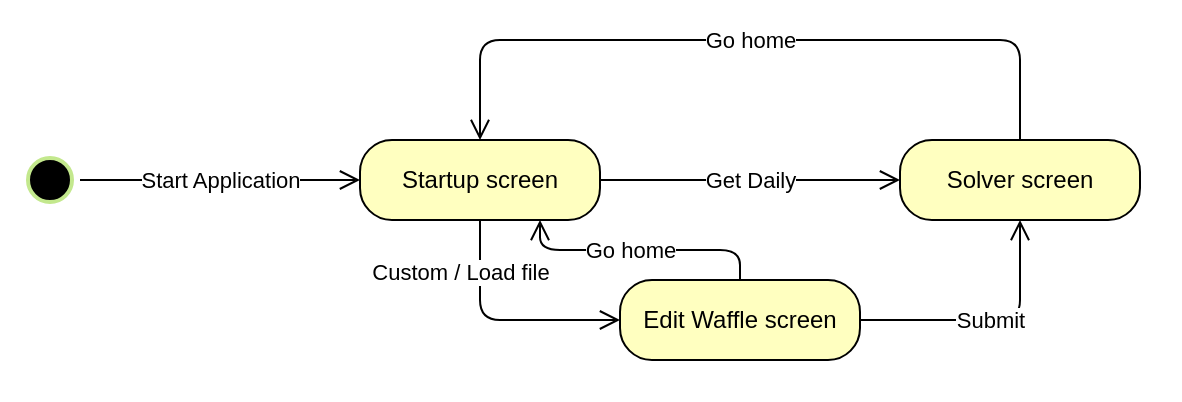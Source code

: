 <mxfile>
    <diagram id="Ezp0gAKIWpjDzSc0UtI0" name="application_flow">
        <mxGraphModel dx="732" dy="413" grid="1" gridSize="10" guides="1" tooltips="1" connect="1" arrows="1" fold="1" page="1" pageScale="1" pageWidth="1100" pageHeight="850" math="0" shadow="0">
            <root>
                <mxCell id="0"/>
                <mxCell id="1" parent="0"/>
                <mxCell id="D3SpSPC3FFu3k8MLT5Mj-12" value="" style="whiteSpace=wrap;html=1;strokeColor=none;fillColor=#FFFFFF;movable=0;resizable=0;rotatable=0;deletable=0;editable=0;connectable=0;" parent="1" vertex="1">
                    <mxGeometry width="590" height="200" as="geometry"/>
                </mxCell>
                <mxCell id="AJBWtmfwueUQ0-cT_5pr-1" value="" style="ellipse;html=1;shape=startState;fillColor=#000000;strokeColor=#C3E88D;strokeWidth=2;" parent="1" vertex="1">
                    <mxGeometry x="10" y="75" width="30" height="30" as="geometry"/>
                </mxCell>
                <mxCell id="gmguxrso_iAhB1neg2fA-1" value="Start Application" style="edgeStyle=orthogonalEdgeStyle;html=1;verticalAlign=bottom;endArrow=open;endSize=8;strokeColor=#000000;exitX=1;exitY=0.5;exitDx=0;exitDy=0;entryX=0;entryY=0.5;entryDx=0;entryDy=0;spacingBottom=1;" parent="1" source="AJBWtmfwueUQ0-cT_5pr-1" target="D3SpSPC3FFu3k8MLT5Mj-1" edge="1">
                    <mxGeometry y="-10" relative="1" as="geometry">
                        <mxPoint x="200" y="90" as="targetPoint"/>
                        <mxPoint x="385" y="89" as="sourcePoint"/>
                        <mxPoint as="offset"/>
                    </mxGeometry>
                </mxCell>
                <mxCell id="D3SpSPC3FFu3k8MLT5Mj-1" value="Startup screen" style="rounded=1;whiteSpace=wrap;html=1;arcSize=40;fontColor=#000000;fillColor=#FFFFC0;strokeColor=#000000;" parent="1" vertex="1">
                    <mxGeometry x="180" y="70" width="120" height="40" as="geometry"/>
                </mxCell>
                <mxCell id="D3SpSPC3FFu3k8MLT5Mj-3" value="Solver screen" style="rounded=1;whiteSpace=wrap;html=1;arcSize=40;fontColor=#000000;fillColor=#FFFFC0;strokeColor=#000000;" parent="1" vertex="1">
                    <mxGeometry x="450" y="70" width="120" height="40" as="geometry"/>
                </mxCell>
                <mxCell id="D3SpSPC3FFu3k8MLT5Mj-4" value="Get Daily" style="edgeStyle=orthogonalEdgeStyle;html=1;verticalAlign=bottom;endArrow=open;endSize=8;strokeColor=#000000;exitX=1;exitY=0.5;exitDx=0;exitDy=0;spacingBottom=1;entryX=0;entryY=0.5;entryDx=0;entryDy=0;" parent="1" source="D3SpSPC3FFu3k8MLT5Mj-1" target="D3SpSPC3FFu3k8MLT5Mj-3" edge="1">
                    <mxGeometry y="-10" relative="1" as="geometry">
                        <mxPoint x="210" y="200" as="targetPoint"/>
                        <mxPoint x="50" y="100" as="sourcePoint"/>
                        <mxPoint as="offset"/>
                    </mxGeometry>
                </mxCell>
                <mxCell id="D3SpSPC3FFu3k8MLT5Mj-5" value="Edit Waffle screen" style="rounded=1;whiteSpace=wrap;html=1;arcSize=40;fontColor=#000000;fillColor=#FFFFC0;strokeColor=#000000;" parent="1" vertex="1">
                    <mxGeometry x="310" y="140" width="120" height="40" as="geometry"/>
                </mxCell>
                <mxCell id="D3SpSPC3FFu3k8MLT5Mj-6" value="Custom / Load file" style="edgeStyle=orthogonalEdgeStyle;html=1;verticalAlign=bottom;endArrow=open;endSize=8;strokeColor=#000000;exitX=0.5;exitY=1;exitDx=0;exitDy=0;spacingBottom=1;entryX=0;entryY=0.5;entryDx=0;entryDy=0;" parent="1" source="D3SpSPC3FFu3k8MLT5Mj-1" target="D3SpSPC3FFu3k8MLT5Mj-5" edge="1">
                    <mxGeometry x="-0.4" y="-10" relative="1" as="geometry">
                        <mxPoint x="450" y="100" as="targetPoint"/>
                        <mxPoint x="310" y="100" as="sourcePoint"/>
                        <mxPoint as="offset"/>
                    </mxGeometry>
                </mxCell>
                <mxCell id="D3SpSPC3FFu3k8MLT5Mj-7" value="Submit" style="edgeStyle=orthogonalEdgeStyle;html=1;verticalAlign=bottom;endArrow=open;endSize=8;strokeColor=#000000;exitX=1;exitY=0.5;exitDx=0;exitDy=0;spacingBottom=1;entryX=0.5;entryY=1;entryDx=0;entryDy=0;" parent="1" source="D3SpSPC3FFu3k8MLT5Mj-5" target="D3SpSPC3FFu3k8MLT5Mj-3" edge="1">
                    <mxGeometry y="-10" relative="1" as="geometry">
                        <mxPoint x="450" y="100" as="targetPoint"/>
                        <mxPoint x="310" y="100" as="sourcePoint"/>
                        <mxPoint as="offset"/>
                    </mxGeometry>
                </mxCell>
                <mxCell id="xiNB1TecVHZ5wHVobymy-1" value="Go home" style="edgeStyle=orthogonalEdgeStyle;html=1;verticalAlign=bottom;endArrow=open;endSize=8;strokeColor=#000000;spacingBottom=1;entryX=0.5;entryY=0;entryDx=0;entryDy=0;exitX=0.5;exitY=0;exitDx=0;exitDy=0;" parent="1" source="D3SpSPC3FFu3k8MLT5Mj-3" target="D3SpSPC3FFu3k8MLT5Mj-1" edge="1">
                    <mxGeometry y="10" relative="1" as="geometry">
                        <mxPoint x="450" y="100" as="targetPoint"/>
                        <mxPoint x="330" y="70" as="sourcePoint"/>
                        <mxPoint as="offset"/>
                        <Array as="points">
                            <mxPoint x="240" y="20"/>
                        </Array>
                    </mxGeometry>
                </mxCell>
                <mxCell id="xiNB1TecVHZ5wHVobymy-3" value="Go home" style="edgeStyle=orthogonalEdgeStyle;html=1;verticalAlign=bottom;endArrow=open;endSize=8;strokeColor=#000000;spacingBottom=-4;entryX=0.75;entryY=1;entryDx=0;entryDy=0;exitX=0.5;exitY=0;exitDx=0;exitDy=0;" parent="1" source="D3SpSPC3FFu3k8MLT5Mj-5" target="D3SpSPC3FFu3k8MLT5Mj-1" edge="1">
                    <mxGeometry x="0.077" y="5" relative="1" as="geometry">
                        <mxPoint x="250.0" y="80" as="targetPoint"/>
                        <mxPoint x="520" y="80" as="sourcePoint"/>
                        <mxPoint as="offset"/>
                    </mxGeometry>
                </mxCell>
            </root>
        </mxGraphModel>
    </diagram>
    <diagram id="2hXojiyVdQUbJQFL4AAp" name="startup_screen">
        <mxGraphModel dx="1464" dy="1338" grid="1" gridSize="10" guides="1" tooltips="1" connect="1" arrows="1" fold="1" page="1" pageScale="1" pageWidth="2336" pageHeight="1654" math="0" shadow="0">
            <root>
                <mxCell id="0"/>
                <mxCell id="1" parent="0"/>
                <mxCell id="cNKVrCtJlMTzzLlZlptW-2" value="" style="ellipse;html=1;shape=startState;fillColor=#000000;strokeColor=#C3E88D;strokeWidth=2;" parent="1" vertex="1">
                    <mxGeometry x="105" y="90" width="30" height="30" as="geometry"/>
                </mxCell>
                <mxCell id="cNKVrCtJlMTzzLlZlptW-6" value="Send board data" style="edgeStyle=orthogonalEdgeStyle;html=1;verticalAlign=bottom;endArrow=open;endSize=8;strokeColor=#000000;spacingBottom=1;exitX=1;exitY=0.5;exitDx=0;exitDy=0;entryX=0;entryY=0.5;entryDx=0;entryDy=0;" parent="1" source="lfbKcbSDP0vQX7Z3XjRP-49" edge="1" target="lfbKcbSDP0vQX7Z3XjRP-66">
                    <mxGeometry y="-10" relative="1" as="geometry">
                        <mxPoint x="1510" y="805" as="targetPoint"/>
                        <mxPoint x="1230" y="470" as="sourcePoint"/>
                        <mxPoint as="offset"/>
                    </mxGeometry>
                </mxCell>
                <mxCell id="tReNNKp29gn9Bc5ELw-x-1" value="Initialise phase" style="swimlane;whiteSpace=wrap;html=1;strokeColor=#000000;fillColor=#C3E88D;movable=1;resizable=1;rotatable=1;deletable=1;editable=1;connectable=1;" parent="1" vertex="1">
                    <mxGeometry x="240" y="40" width="710" height="940" as="geometry">
                        <mxRectangle x="70" y="100" width="140" height="30" as="alternateBounds"/>
                    </mxGeometry>
                </mxCell>
                <mxCell id="tReNNKp29gn9Bc5ELw-x-3" value="" style="ellipse;html=1;shape=startState;fillColor=#000000;strokeColor=#C3E88D;strokeWidth=2;" parent="tReNNKp29gn9Bc5ELw-x-1" vertex="1">
                    <mxGeometry x="30" y="50" width="30" height="30" as="geometry"/>
                </mxCell>
                <mxCell id="pKGCvrTcXNq_-bXcDwrW-2" value="" style="rhombus;strokeColor=#000000;fontColor=#000000;fillColor=#B2DFDB;" parent="tReNNKp29gn9Bc5ELw-x-1" vertex="1">
                    <mxGeometry x="160" y="50" width="30" height="30" as="geometry"/>
                </mxCell>
                <mxCell id="pKGCvrTcXNq_-bXcDwrW-4" value="Startup screen" style="rounded=1;whiteSpace=wrap;html=1;arcSize=40;fontColor=#000000;fillColor=#FFFFC0;strokeColor=#000000;" parent="tReNNKp29gn9Bc5ELw-x-1" vertex="1">
                    <mxGeometry x="40" y="170" width="120" height="40" as="geometry"/>
                </mxCell>
                <mxCell id="pKGCvrTcXNq_-bXcDwrW-5" value="" style="edgeStyle=orthogonalEdgeStyle;html=1;verticalAlign=bottom;endArrow=open;endSize=8;strokeColor=#000000;exitX=0.5;exitY=1;exitDx=0;exitDy=0;spacingBottom=-4;entryX=0.5;entryY=0;entryDx=0;entryDy=0;" parent="tReNNKp29gn9Bc5ELw-x-1" source="tReNNKp29gn9Bc5ELw-x-3" target="pKGCvrTcXNq_-bXcDwrW-4" edge="1">
                    <mxGeometry x="-0.077" y="-5" relative="1" as="geometry">
                        <mxPoint x="40.0" y="75" as="targetPoint"/>
                        <mxPoint x="-100.0" y="75" as="sourcePoint"/>
                        <mxPoint as="offset"/>
                    </mxGeometry>
                </mxCell>
                <mxCell id="pKGCvrTcXNq_-bXcDwrW-6" value="" style="edgeStyle=orthogonalEdgeStyle;html=1;verticalAlign=bottom;endArrow=open;endSize=8;strokeColor=#000000;exitX=1;exitY=0.5;exitDx=0;exitDy=0;spacingBottom=-4;entryX=0;entryY=0.5;entryDx=0;entryDy=0;" parent="tReNNKp29gn9Bc5ELw-x-1" source="tReNNKp29gn9Bc5ELw-x-3" target="pKGCvrTcXNq_-bXcDwrW-2" edge="1">
                    <mxGeometry x="-0.077" y="-5" relative="1" as="geometry">
                        <mxPoint x="120.0" y="160" as="targetPoint"/>
                        <mxPoint x="55.0" y="90" as="sourcePoint"/>
                        <mxPoint as="offset"/>
                    </mxGeometry>
                </mxCell>
                <mxCell id="IElX6F0zD_VygA9xGSsK-4" value="Choose Waffle popup" style="swimlane;childLayout=stackLayout;resizeParent=1;resizeParentMax=0;horizontal=1;startSize=20;horizontalStack=0;html=1;strokeColor=#000000;fontColor=#000000;fillColor=#C3E88D;" parent="tReNNKp29gn9Bc5ELw-x-1" vertex="1">
                    <mxGeometry y="270" width="710" height="670" as="geometry"/>
                </mxCell>
                <mxCell id="IElX6F0zD_VygA9xGSsK-5" value="Existing Waffle flow" style="swimlane;startSize=20;horizontal=0;html=1;strokeColor=#000000;fontColor=#000000;fillColor=#C3E88D;" parent="IElX6F0zD_VygA9xGSsK-4" vertex="1">
                    <mxGeometry y="20" width="710" height="420" as="geometry"/>
                </mxCell>
                <mxCell id="pKGCvrTcXNq_-bXcDwrW-10" value="" style="ellipse;html=1;shape=startState;fillColor=#000000;strokeColor=#C3E88D;strokeWidth=2;" parent="IElX6F0zD_VygA9xGSsK-5" vertex="1">
                    <mxGeometry x="85" y="30" width="30" height="30" as="geometry"/>
                </mxCell>
                <mxCell id="IElX6F0zD_VygA9xGSsK-1" value="Loading" style="rounded=1;whiteSpace=wrap;html=1;arcSize=40;fontColor=#000000;fillColor=#FFFFC0;strokeColor=#000000;" parent="IElX6F0zD_VygA9xGSsK-5" vertex="1">
                    <mxGeometry x="115" y="110" width="120" height="40" as="geometry"/>
                </mxCell>
                <mxCell id="IElX6F0zD_VygA9xGSsK-2" value="Wafflegame unavailable" style="rounded=1;whiteSpace=wrap;html=1;arcSize=40;fontColor=#000000;fillColor=#FFFFC0;strokeColor=#000000;" parent="IElX6F0zD_VygA9xGSsK-5" vertex="1">
                    <mxGeometry x="340" y="25" width="120" height="40" as="geometry"/>
                </mxCell>
                <mxCell id="IElX6F0zD_VygA9xGSsK-8" value="Choose Waffle #" style="rounded=1;whiteSpace=wrap;html=1;arcSize=40;fontColor=#000000;fillColor=#FFFFC0;strokeColor=#000000;" parent="IElX6F0zD_VygA9xGSsK-5" vertex="1">
                    <mxGeometry x="430" y="110" width="120" height="40" as="geometry"/>
                </mxCell>
                <mxCell id="IElX6F0zD_VygA9xGSsK-13" value="" style="rhombus;strokeColor=#000000;fontColor=#000000;fillColor=#B2DFDB;" parent="IElX6F0zD_VygA9xGSsK-5" vertex="1">
                    <mxGeometry x="160" y="30" width="30" height="30" as="geometry"/>
                </mxCell>
                <mxCell id="IElX6F0zD_VygA9xGSsK-14" value="" style="edgeStyle=orthogonalEdgeStyle;html=1;verticalAlign=bottom;endArrow=open;endSize=8;strokeColor=#000000;spacingBottom=-4;entryX=0;entryY=0.5;entryDx=0;entryDy=0;exitX=1;exitY=0.5;exitDx=0;exitDy=0;" parent="IElX6F0zD_VygA9xGSsK-5" source="pKGCvrTcXNq_-bXcDwrW-10" target="IElX6F0zD_VygA9xGSsK-13" edge="1">
                    <mxGeometry x="-0.077" y="-5" relative="1" as="geometry">
                        <mxPoint x="130" y="-110" as="targetPoint"/>
                        <mxPoint x="130" y="-110" as="sourcePoint"/>
                        <mxPoint as="offset"/>
                    </mxGeometry>
                </mxCell>
                <mxCell id="IElX6F0zD_VygA9xGSsK-18" value="[ Daily Waffle unavailable ]" style="edgeStyle=orthogonalEdgeStyle;html=1;verticalAlign=bottom;endArrow=open;endSize=8;strokeColor=#000000;spacingBottom=0;entryX=0.5;entryY=0;entryDx=0;entryDy=0;exitX=0.5;exitY=1;exitDx=0;exitDy=0;" parent="IElX6F0zD_VygA9xGSsK-5" source="IElX6F0zD_VygA9xGSsK-13" target="IElX6F0zD_VygA9xGSsK-1" edge="1">
                    <mxGeometry x="0.2" y="-5" relative="1" as="geometry">
                        <mxPoint x="320.0" y="55" as="targetPoint"/>
                        <mxPoint x="200.0" y="55" as="sourcePoint"/>
                        <mxPoint as="offset"/>
                    </mxGeometry>
                </mxCell>
                <mxCell id="IElX6F0zD_VygA9xGSsK-19" value="[ Daily Waffle already available ]" style="edgeStyle=orthogonalEdgeStyle;html=1;verticalAlign=bottom;endArrow=open;endSize=8;strokeColor=#000000;spacingBottom=1;entryX=0.5;entryY=1;entryDx=0;entryDy=0;exitX=0.5;exitY=1;exitDx=0;exitDy=0;" parent="IElX6F0zD_VygA9xGSsK-5" source="pKGCvrTcXNq_-bXcDwrW-10" target="IElX6F0zD_VygA9xGSsK-8" edge="1">
                    <mxGeometry x="0.192" y="-10" relative="1" as="geometry">
                        <mxPoint x="320.0" y="115" as="targetPoint"/>
                        <mxPoint x="185.0" y="70" as="sourcePoint"/>
                        <mxPoint as="offset"/>
                        <Array as="points">
                            <mxPoint x="100" y="170"/>
                            <mxPoint x="490" y="170"/>
                        </Array>
                    </mxGeometry>
                </mxCell>
                <mxCell id="KCagQCjzZNtlLdsIUQA_-17" value="[ Status 4xx / 5xx ]" style="edgeStyle=orthogonalEdgeStyle;html=1;verticalAlign=bottom;endArrow=open;endSize=8;strokeColor=#000000;spacingBottom=0;entryX=0;entryY=0.5;entryDx=0;entryDy=0;exitX=1;exitY=0.5;exitDx=0;exitDy=0;" parent="IElX6F0zD_VygA9xGSsK-5" source="IElX6F0zD_VygA9xGSsK-1" target="IElX6F0zD_VygA9xGSsK-2" edge="1">
                    <mxGeometry x="-0.104" relative="1" as="geometry">
                        <mxPoint x="430" y="140" as="targetPoint"/>
                        <mxPoint x="245" y="140" as="sourcePoint"/>
                        <mxPoint as="offset"/>
                    </mxGeometry>
                </mxCell>
                <mxCell id="IElX6F0zD_VygA9xGSsK-17" value="[ No connection ]" style="edgeStyle=orthogonalEdgeStyle;html=1;verticalAlign=bottom;endArrow=open;endSize=8;strokeColor=#000000;spacingBottom=-4;entryX=0;entryY=0.5;entryDx=0;entryDy=0;exitX=1;exitY=0.5;exitDx=0;exitDy=0;" parent="IElX6F0zD_VygA9xGSsK-5" source="IElX6F0zD_VygA9xGSsK-13" target="IElX6F0zD_VygA9xGSsK-2" edge="1">
                    <mxGeometry x="-0.294" y="-5" relative="1" as="geometry">
                        <mxPoint x="170" y="55.0" as="targetPoint"/>
                        <mxPoint x="125" y="55.0" as="sourcePoint"/>
                        <mxPoint as="offset"/>
                    </mxGeometry>
                </mxCell>
                <mxCell id="KCagQCjzZNtlLdsIUQA_-16" value="[ Daily Waffle available ]" style="edgeStyle=orthogonalEdgeStyle;html=1;verticalAlign=bottom;endArrow=open;endSize=8;strokeColor=#000000;spacingBottom=0;entryX=0;entryY=0.5;entryDx=0;entryDy=0;exitX=1;exitY=0.5;exitDx=0;exitDy=0;" parent="IElX6F0zD_VygA9xGSsK-5" source="IElX6F0zD_VygA9xGSsK-1" target="IElX6F0zD_VygA9xGSsK-8" edge="1">
                    <mxGeometry x="0.179" y="-10" relative="1" as="geometry">
                        <mxPoint x="185" y="120" as="targetPoint"/>
                        <mxPoint x="185" y="70" as="sourcePoint"/>
                        <mxPoint as="offset"/>
                    </mxGeometry>
                </mxCell>
                <mxCell id="KCagQCjzZNtlLdsIUQA_-25" value="" style="rhombus;strokeColor=#000000;fontColor=#000000;fillColor=#B2DFDB;" parent="IElX6F0zD_VygA9xGSsK-5" vertex="1">
                    <mxGeometry x="660" y="115" width="30" height="30" as="geometry"/>
                </mxCell>
                <mxCell id="KCagQCjzZNtlLdsIUQA_-26" value="Submit #" style="edgeStyle=orthogonalEdgeStyle;html=1;verticalAlign=bottom;endArrow=open;endSize=8;strokeColor=#000000;spacingBottom=1;entryX=0;entryY=0.5;entryDx=0;entryDy=0;exitX=1;exitY=0.5;exitDx=0;exitDy=0;" parent="IElX6F0zD_VygA9xGSsK-5" source="IElX6F0zD_VygA9xGSsK-8" target="KCagQCjzZNtlLdsIUQA_-25" edge="1">
                    <mxGeometry x="-0.091" y="-10" relative="1" as="geometry">
                        <mxPoint x="460" y="160" as="targetPoint"/>
                        <mxPoint x="110" y="70" as="sourcePoint"/>
                        <mxPoint as="offset"/>
                    </mxGeometry>
                </mxCell>
                <mxCell id="HYZKhqwUiOnFxbuGVeB8-9" value="# &amp;lt; 1, # &amp;gt; daily #&amp;nbsp;" style="edgeStyle=orthogonalEdgeStyle;html=1;verticalAlign=bottom;endArrow=open;endSize=8;strokeColor=#000000;spacingBottom=0;entryX=0.5;entryY=0;entryDx=0;entryDy=0;exitX=0.5;exitY=0;exitDx=0;exitDy=0;" parent="IElX6F0zD_VygA9xGSsK-5" source="KCagQCjzZNtlLdsIUQA_-25" target="IElX6F0zD_VygA9xGSsK-8" edge="1">
                    <mxGeometry x="-0.043" y="10" relative="1" as="geometry">
                        <mxPoint x="690" y="140" as="targetPoint"/>
                        <mxPoint x="560" y="140" as="sourcePoint"/>
                        <mxPoint as="offset"/>
                        <Array as="points">
                            <mxPoint x="675" y="90"/>
                            <mxPoint x="490" y="90"/>
                        </Array>
                    </mxGeometry>
                </mxCell>
                <mxCell id="HYZKhqwUiOnFxbuGVeB8-30" value="Daily Waffle" style="swimlane;childLayout=stackLayout;resizeParent=1;resizeParentMax=0;horizontal=0;startSize=20;horizontalStack=0;html=1;strokeColor=#000000;fontColor=#000000;fillColor=#C3E88D;" parent="IElX6F0zD_VygA9xGSsK-5" vertex="1">
                    <mxGeometry x="300" y="200" width="390" height="190" as="geometry"/>
                </mxCell>
                <mxCell id="HYZKhqwUiOnFxbuGVeB8-31" value="" style="edgeStyle=orthogonalEdgeStyle;html=1;verticalAlign=bottom;endArrow=open;endSize=8;strokeColor=#000000;exitX=0;exitY=0;exitDx=50;exitDy=0;spacingBottom=-4;entryX=0;entryY=0;entryDx=65;entryDy=40;exitPerimeter=0;entryPerimeter=0;" parent="HYZKhqwUiOnFxbuGVeB8-30" source="HYZKhqwUiOnFxbuGVeB8-38" target="HYZKhqwUiOnFxbuGVeB8-34" edge="1">
                    <mxGeometry x="-0.077" y="-5" relative="1" as="geometry">
                        <mxPoint x="-142.25" y="25" as="targetPoint"/>
                        <mxPoint x="-242.25" y="25" as="sourcePoint"/>
                        <mxPoint as="offset"/>
                    </mxGeometry>
                </mxCell>
                <mxCell id="HYZKhqwUiOnFxbuGVeB8-32" value="" style="edgeStyle=orthogonalEdgeStyle;html=1;verticalAlign=bottom;endArrow=open;endSize=8;strokeColor=#000000;exitX=0;exitY=0;exitDx=50;exitDy=40;spacingBottom=-4;entryX=0;entryY=0;entryDx=65;entryDy=0;exitPerimeter=0;entryPerimeter=0;" parent="HYZKhqwUiOnFxbuGVeB8-30" source="HYZKhqwUiOnFxbuGVeB8-35" target="HYZKhqwUiOnFxbuGVeB8-39" edge="1">
                    <mxGeometry x="-0.077" y="-5" relative="1" as="geometry">
                        <mxPoint x="257.75" y="60" as="targetPoint"/>
                        <mxPoint x="210" y="60" as="sourcePoint"/>
                        <mxPoint as="offset"/>
                    </mxGeometry>
                </mxCell>
                <mxCell id="HYZKhqwUiOnFxbuGVeB8-33" value="wafflegame.net" style="swimlane;startSize=20;horizontal=0;html=1;strokeColor=#000000;fontColor=#000000;fillColor=#C3E88D;" parent="HYZKhqwUiOnFxbuGVeB8-30" vertex="1">
                    <mxGeometry x="20" width="370" height="100" as="geometry"/>
                </mxCell>
                <mxCell id="HYZKhqwUiOnFxbuGVeB8-34" value="Receive request" style="html=1;shape=mxgraph.infographic.ribbonSimple;notch1=10.68;notch2=0;align=center;verticalAlign=middle;fontSize=14;fontStyle=0;fillColor=#FFFFC0;flipH=0;spacingRight=0;spacingLeft=6;strokeColor=#000000;fontColor=#000000;" parent="HYZKhqwUiOnFxbuGVeB8-33" vertex="1">
                    <mxGeometry x="50" y="30" width="130" height="40" as="geometry"/>
                </mxCell>
                <mxCell id="HYZKhqwUiOnFxbuGVeB8-35" value="Send HTML" style="html=1;shape=mxgraph.infographic.ribbonSimple;notch1=0;notch2=20;align=center;verticalAlign=middle;fontSize=14;fontStyle=0;fillColor=#FFFFC0;strokeColor=#000000;strokeWidth=1;spacingLeft=-10;" parent="HYZKhqwUiOnFxbuGVeB8-33" vertex="1">
                    <mxGeometry x="225" y="30" width="120" height="40" as="geometry"/>
                </mxCell>
                <mxCell id="HYZKhqwUiOnFxbuGVeB8-36" value="" style="edgeStyle=orthogonalEdgeStyle;html=1;verticalAlign=bottom;endArrow=open;endSize=8;strokeColor=#000000;exitX=1;exitY=0.5;exitDx=0;exitDy=0;spacingBottom=-4;entryX=0;entryY=0;entryDx=0;entryDy=20;exitPerimeter=0;entryPerimeter=0;" parent="HYZKhqwUiOnFxbuGVeB8-33" source="HYZKhqwUiOnFxbuGVeB8-34" target="HYZKhqwUiOnFxbuGVeB8-35" edge="1">
                    <mxGeometry x="-0.077" y="-5" relative="1" as="geometry">
                        <mxPoint x="125" y="80" as="targetPoint"/>
                        <mxPoint x="125.5" y="135" as="sourcePoint"/>
                        <mxPoint as="offset"/>
                    </mxGeometry>
                </mxCell>
                <mxCell id="HYZKhqwUiOnFxbuGVeB8-37" value="Client" style="swimlane;startSize=20;horizontal=0;html=1;strokeColor=#000000;fontColor=#000000;fillColor=#C3E88D;" parent="HYZKhqwUiOnFxbuGVeB8-30" vertex="1">
                    <mxGeometry x="20" y="100" width="370" height="90" as="geometry"/>
                </mxCell>
                <mxCell id="HYZKhqwUiOnFxbuGVeB8-38" value="GET request" style="html=1;shape=mxgraph.infographic.ribbonSimple;notch1=0;notch2=20;align=center;verticalAlign=middle;fontSize=14;fontStyle=0;fillColor=#FFFFC0;strokeColor=#000000;strokeWidth=1;spacingLeft=-10;" parent="HYZKhqwUiOnFxbuGVeB8-37" vertex="1">
                    <mxGeometry x="65.5" y="25" width="120" height="40" as="geometry"/>
                </mxCell>
                <mxCell id="HYZKhqwUiOnFxbuGVeB8-39" value="Parse HTML" style="html=1;shape=mxgraph.infographic.ribbonSimple;notch1=10.68;notch2=0;align=center;verticalAlign=middle;fontSize=14;fontStyle=0;fillColor=#FFFFC0;flipH=0;spacingRight=0;spacingLeft=6;strokeColor=#000000;fontColor=#000000;" parent="HYZKhqwUiOnFxbuGVeB8-37" vertex="1">
                    <mxGeometry x="210" y="25" width="130" height="40" as="geometry"/>
                </mxCell>
                <mxCell id="HYZKhqwUiOnFxbuGVeB8-40" value="# input != daily #" style="edgeStyle=orthogonalEdgeStyle;html=1;verticalAlign=bottom;endArrow=open;endSize=8;strokeColor=#000000;spacingBottom=-2;entryX=0.5;entryY=0;entryDx=0;entryDy=0;exitX=0.5;exitY=1;exitDx=0;exitDy=0;spacingLeft=0;" parent="IElX6F0zD_VygA9xGSsK-5" source="KCagQCjzZNtlLdsIUQA_-25" target="HYZKhqwUiOnFxbuGVeB8-33" edge="1">
                    <mxGeometry x="0.0" y="7" relative="1" as="geometry">
                        <mxPoint x="670" y="140" as="targetPoint"/>
                        <mxPoint x="560" y="140" as="sourcePoint"/>
                        <mxPoint as="offset"/>
                    </mxGeometry>
                </mxCell>
                <mxCell id="IElX6F0zD_VygA9xGSsK-6" value="Custom Waffle flow" style="swimlane;startSize=20;horizontal=0;html=1;strokeColor=#000000;fontColor=#000000;fillColor=#C3E88D;" parent="IElX6F0zD_VygA9xGSsK-4" vertex="1">
                    <mxGeometry y="440" width="710" height="230" as="geometry"/>
                </mxCell>
                <mxCell id="IElX6F0zD_VygA9xGSsK-11" value="Loading" style="rounded=1;whiteSpace=wrap;html=1;arcSize=40;fontColor=#000000;fillColor=#FFFFC0;strokeColor=#000000;" parent="IElX6F0zD_VygA9xGSsK-6" vertex="1">
                    <mxGeometry x="170" y="35" width="120" height="40" as="geometry"/>
                </mxCell>
                <mxCell id="IElX6F0zD_VygA9xGSsK-12" value="" style="ellipse;html=1;shape=startState;fillColor=#000000;strokeColor=#C3E88D;strokeWidth=2;" parent="IElX6F0zD_VygA9xGSsK-6" vertex="1">
                    <mxGeometry x="85" y="40" width="30" height="30" as="geometry"/>
                </mxCell>
                <mxCell id="dj9pQOrX2OY4o6fRsiLO-2" value="" style="edgeStyle=orthogonalEdgeStyle;html=1;verticalAlign=bottom;endArrow=open;endSize=8;strokeColor=#000000;spacingBottom=-4;exitX=1;exitY=0.5;exitDx=0;exitDy=0;entryX=0;entryY=0.5;entryDx=0;entryDy=0;" parent="IElX6F0zD_VygA9xGSsK-6" source="IElX6F0zD_VygA9xGSsK-12" target="IElX6F0zD_VygA9xGSsK-11" edge="1">
                    <mxGeometry x="-0.077" y="-5" relative="1" as="geometry">
                        <mxPoint x="185" y="-140" as="targetPoint"/>
                        <mxPoint x="165" y="-50" as="sourcePoint"/>
                        <mxPoint as="offset"/>
                    </mxGeometry>
                </mxCell>
                <mxCell id="dj9pQOrX2OY4o6fRsiLO-9" value="File explorer window" style="swimlane;whiteSpace=wrap;html=1;fillColor=#C3E88D;" parent="IElX6F0zD_VygA9xGSsK-6" vertex="1">
                    <mxGeometry x="340" width="370" height="90" as="geometry"/>
                </mxCell>
                <mxCell id="dj9pQOrX2OY4o6fRsiLO-6" value="" style="ellipse;html=1;shape=startState;fillColor=#000000;strokeColor=#C3E88D;strokeWidth=2;" parent="dj9pQOrX2OY4o6fRsiLO-9" vertex="1">
                    <mxGeometry x="30" y="40" width="30" height="30" as="geometry"/>
                </mxCell>
                <mxCell id="dj9pQOrX2OY4o6fRsiLO-7" value="File explorer" style="rounded=1;whiteSpace=wrap;html=1;arcSize=40;fontColor=#000000;fillColor=#FFFFC0;strokeColor=#000000;" parent="dj9pQOrX2OY4o6fRsiLO-9" vertex="1">
                    <mxGeometry x="100" y="35" width="120" height="40" as="geometry"/>
                </mxCell>
                <mxCell id="dj9pQOrX2OY4o6fRsiLO-12" value="" style="edgeStyle=orthogonalEdgeStyle;html=1;verticalAlign=bottom;endArrow=open;endSize=8;strokeColor=#000000;spacingBottom=-4;entryX=0;entryY=0.5;entryDx=0;entryDy=0;exitX=1;exitY=0.5;exitDx=0;exitDy=0;" parent="dj9pQOrX2OY4o6fRsiLO-9" source="dj9pQOrX2OY4o6fRsiLO-6" target="dj9pQOrX2OY4o6fRsiLO-7" edge="1">
                    <mxGeometry x="-0.077" y="-5" relative="1" as="geometry">
                        <mxPoint x="30.5" y="65" as="targetPoint"/>
                        <mxPoint x="-40" y="65" as="sourcePoint"/>
                        <mxPoint as="offset"/>
                    </mxGeometry>
                </mxCell>
                <mxCell id="dj9pQOrX2OY4o6fRsiLO-13" value="" style="rhombus;strokeColor=#000000;fontColor=#000000;fillColor=#B2DFDB;" parent="dj9pQOrX2OY4o6fRsiLO-9" vertex="1">
                    <mxGeometry x="320" y="40" width="30" height="30" as="geometry"/>
                </mxCell>
                <mxCell id="dj9pQOrX2OY4o6fRsiLO-14" value="Choose file" style="edgeStyle=orthogonalEdgeStyle;html=1;verticalAlign=bottom;endArrow=open;endSize=8;strokeColor=#000000;spacingBottom=-4;entryX=0;entryY=0.5;entryDx=0;entryDy=0;exitX=1;exitY=0.5;exitDx=0;exitDy=0;" parent="dj9pQOrX2OY4o6fRsiLO-9" source="dj9pQOrX2OY4o6fRsiLO-7" target="dj9pQOrX2OY4o6fRsiLO-13" edge="1">
                    <mxGeometry x="-0.077" y="-5" relative="1" as="geometry">
                        <mxPoint x="40.0" y="65" as="targetPoint"/>
                        <mxPoint x="-40" y="65" as="sourcePoint"/>
                        <mxPoint as="offset"/>
                    </mxGeometry>
                </mxCell>
                <mxCell id="dj9pQOrX2OY4o6fRsiLO-11" value="Load file" style="edgeStyle=orthogonalEdgeStyle;html=1;verticalAlign=bottom;endArrow=open;endSize=8;strokeColor=#000000;spacingBottom=-4;entryX=0;entryY=0.5;entryDx=0;entryDy=0;exitX=1;exitY=0.5;exitDx=0;exitDy=0;" parent="IElX6F0zD_VygA9xGSsK-6" source="IElX6F0zD_VygA9xGSsK-11" target="dj9pQOrX2OY4o6fRsiLO-6" edge="1">
                    <mxGeometry x="-0.077" y="-5" relative="1" as="geometry">
                        <mxPoint x="170" y="65" as="targetPoint"/>
                        <mxPoint x="310" y="50" as="sourcePoint"/>
                        <mxPoint as="offset"/>
                    </mxGeometry>
                </mxCell>
                <mxCell id="dj9pQOrX2OY4o6fRsiLO-15" value="Unsupported file type&amp;nbsp;" style="rounded=1;whiteSpace=wrap;html=1;arcSize=40;fontColor=#000000;fillColor=#FFFFC0;strokeColor=#000000;" parent="IElX6F0zD_VygA9xGSsK-6" vertex="1">
                    <mxGeometry x="340" y="110" width="140" height="40" as="geometry"/>
                </mxCell>
                <mxCell id="dj9pQOrX2OY4o6fRsiLO-16" value="" style="rhombus;strokeColor=#000000;fontColor=#000000;fillColor=#B2DFDB;" parent="IElX6F0zD_VygA9xGSsK-6" vertex="1">
                    <mxGeometry x="390" y="170" width="30" height="30" as="geometry"/>
                </mxCell>
                <mxCell id="dj9pQOrX2OY4o6fRsiLO-17" value="&amp;nbsp;Unsupported file type&amp;nbsp;" style="edgeStyle=orthogonalEdgeStyle;html=1;verticalAlign=bottom;endArrow=open;endSize=8;strokeColor=#000000;spacingBottom=0;entryX=1;entryY=0.5;entryDx=0;entryDy=0;exitX=0.5;exitY=1;exitDx=0;exitDy=0;" parent="IElX6F0zD_VygA9xGSsK-6" source="dj9pQOrX2OY4o6fRsiLO-13" target="dj9pQOrX2OY4o6fRsiLO-15" edge="1">
                    <mxGeometry x="0.216" y="10" relative="1" as="geometry">
                        <mxPoint x="670" y="65" as="targetPoint"/>
                        <mxPoint x="570" y="65" as="sourcePoint"/>
                        <mxPoint as="offset"/>
                    </mxGeometry>
                </mxCell>
                <mxCell id="dj9pQOrX2OY4o6fRsiLO-18" value="Confirm" style="edgeStyle=orthogonalEdgeStyle;html=1;verticalAlign=bottom;endArrow=open;endSize=8;strokeColor=#000000;spacingBottom=-4;entryX=0.75;entryY=1;entryDx=0;entryDy=0;exitX=0;exitY=0.5;exitDx=0;exitDy=0;" parent="IElX6F0zD_VygA9xGSsK-6" source="dj9pQOrX2OY4o6fRsiLO-15" target="IElX6F0zD_VygA9xGSsK-11" edge="1">
                    <mxGeometry x="-0.091" relative="1" as="geometry">
                        <mxPoint x="470" y="140" as="targetPoint"/>
                        <mxPoint x="685" y="80" as="sourcePoint"/>
                        <mxPoint as="offset"/>
                    </mxGeometry>
                </mxCell>
                <mxCell id="dj9pQOrX2OY4o6fRsiLO-19" value="&amp;nbsp;Incomplete entries&amp;nbsp;&lt;br&gt;[ Send whatever can be recovered ]" style="edgeStyle=orthogonalEdgeStyle;html=1;verticalAlign=bottom;endArrow=open;endSize=8;strokeColor=#000000;spacingBottom=0;entryX=1;entryY=0.5;entryDx=0;entryDy=0;exitX=0.5;exitY=1;exitDx=0;exitDy=0;" parent="IElX6F0zD_VygA9xGSsK-6" source="dj9pQOrX2OY4o6fRsiLO-13" target="dj9pQOrX2OY4o6fRsiLO-16" edge="1">
                    <mxGeometry x="0.243" y="15" relative="1" as="geometry">
                        <mxPoint x="490" y="140" as="targetPoint"/>
                        <mxPoint x="685" y="80" as="sourcePoint"/>
                        <mxPoint as="offset"/>
                    </mxGeometry>
                </mxCell>
                <mxCell id="dj9pQOrX2OY4o6fRsiLO-20" value="Choose Input board&lt;br&gt;[ Board data - empty ]" style="edgeStyle=orthogonalEdgeStyle;html=1;verticalAlign=bottom;endArrow=open;endSize=8;strokeColor=#000000;spacingBottom=0;entryX=0;entryY=0.5;entryDx=0;entryDy=0;exitX=0.5;exitY=1;exitDx=0;exitDy=0;" parent="IElX6F0zD_VygA9xGSsK-6" source="IElX6F0zD_VygA9xGSsK-11" target="dj9pQOrX2OY4o6fRsiLO-16" edge="1">
                    <mxGeometry x="-0.083" y="-15" relative="1" as="geometry">
                        <mxPoint x="400" y="195" as="targetPoint"/>
                        <mxPoint x="685" y="80" as="sourcePoint"/>
                        <mxPoint as="offset"/>
                    </mxGeometry>
                </mxCell>
                <mxCell id="KCagQCjzZNtlLdsIUQA_-18" value="&amp;nbsp;Change mode&amp;nbsp;" style="edgeStyle=orthogonalEdgeStyle;html=1;verticalAlign=bottom;endArrow=open;endSize=8;strokeColor=#000000;spacingBottom=1;entryX=0;entryY=0.5;entryDx=0;entryDy=0;exitX=0;exitY=0.5;exitDx=0;exitDy=0;startArrow=open;startFill=0;" parent="IElX6F0zD_VygA9xGSsK-4" source="IElX6F0zD_VygA9xGSsK-12" target="pKGCvrTcXNq_-bXcDwrW-10" edge="1">
                    <mxGeometry x="-0.68" y="-30" relative="1" as="geometry">
                        <mxPoint x="440.0" y="180" as="targetPoint"/>
                        <mxPoint x="90" y="90" as="sourcePoint"/>
                        <Array as="points">
                            <mxPoint x="50" y="495"/>
                            <mxPoint x="50" y="65"/>
                        </Array>
                        <mxPoint as="offset"/>
                    </mxGeometry>
                </mxCell>
                <mxCell id="IElX6F0zD_VygA9xGSsK-15" value="Choose Waffle" style="edgeStyle=orthogonalEdgeStyle;html=1;verticalAlign=bottom;endArrow=open;endSize=8;strokeColor=#000000;exitX=0.5;exitY=1;exitDx=0;exitDy=0;spacingBottom=0;entryX=0.5;entryY=0;entryDx=0;entryDy=0;spacing=0;" parent="tReNNKp29gn9Bc5ELw-x-1" source="pKGCvrTcXNq_-bXcDwrW-4" target="pKGCvrTcXNq_-bXcDwrW-10" edge="1">
                    <mxGeometry x="0.091" relative="1" as="geometry">
                        <mxPoint x="110" y="160" as="targetPoint"/>
                        <mxPoint x="55" y="90" as="sourcePoint"/>
                        <mxPoint as="offset"/>
                    </mxGeometry>
                </mxCell>
                <mxCell id="KCagQCjzZNtlLdsIUQA_-19" value="Get Daily Waffle # and board" style="swimlane;childLayout=stackLayout;resizeParent=1;resizeParentMax=0;horizontal=0;startSize=20;horizontalStack=0;html=1;strokeColor=#000000;fontColor=#000000;fillColor=#C3E88D;" parent="tReNNKp29gn9Bc5ELw-x-1" vertex="1">
                    <mxGeometry x="320" y="50" width="390" height="190" as="geometry"/>
                </mxCell>
                <mxCell id="HYZKhqwUiOnFxbuGVeB8-2" value="" style="edgeStyle=orthogonalEdgeStyle;html=1;verticalAlign=bottom;endArrow=open;endSize=8;strokeColor=#000000;exitX=0;exitY=0;exitDx=50;exitDy=0;spacingBottom=-4;entryX=0;entryY=0;entryDx=65;entryDy=40;exitPerimeter=0;entryPerimeter=0;" parent="KCagQCjzZNtlLdsIUQA_-19" source="pKGCvrTcXNq_-bXcDwrW-8" target="pKGCvrTcXNq_-bXcDwrW-9" edge="1">
                    <mxGeometry x="-0.077" y="-5" relative="1" as="geometry">
                        <mxPoint x="-142.25" y="25" as="targetPoint"/>
                        <mxPoint x="-242.25" y="25" as="sourcePoint"/>
                        <mxPoint as="offset"/>
                    </mxGeometry>
                </mxCell>
                <mxCell id="HYZKhqwUiOnFxbuGVeB8-13" value="" style="edgeStyle=orthogonalEdgeStyle;html=1;verticalAlign=bottom;endArrow=open;endSize=8;strokeColor=#000000;exitX=0;exitY=0;exitDx=50;exitDy=40;spacingBottom=-4;entryX=0;entryY=0;entryDx=65;entryDy=0;exitPerimeter=0;entryPerimeter=0;" parent="KCagQCjzZNtlLdsIUQA_-19" source="HYZKhqwUiOnFxbuGVeB8-10" target="HYZKhqwUiOnFxbuGVeB8-12" edge="1">
                    <mxGeometry x="-0.077" y="-5" relative="1" as="geometry">
                        <mxPoint x="257.75" y="60" as="targetPoint"/>
                        <mxPoint x="210" y="60" as="sourcePoint"/>
                        <mxPoint as="offset"/>
                    </mxGeometry>
                </mxCell>
                <mxCell id="KCagQCjzZNtlLdsIUQA_-21" value="wafflegame.net" style="swimlane;startSize=20;horizontal=0;html=1;strokeColor=#000000;fontColor=#000000;fillColor=#C3E88D;" parent="KCagQCjzZNtlLdsIUQA_-19" vertex="1">
                    <mxGeometry x="20" width="370" height="100" as="geometry"/>
                </mxCell>
                <mxCell id="pKGCvrTcXNq_-bXcDwrW-9" value="Receive request" style="html=1;shape=mxgraph.infographic.ribbonSimple;notch1=10.68;notch2=0;align=center;verticalAlign=middle;fontSize=14;fontStyle=0;fillColor=#FFFFC0;flipH=0;spacingRight=0;spacingLeft=6;strokeColor=#000000;fontColor=#000000;" parent="KCagQCjzZNtlLdsIUQA_-21" vertex="1">
                    <mxGeometry x="50" y="30" width="130" height="40" as="geometry"/>
                </mxCell>
                <mxCell id="HYZKhqwUiOnFxbuGVeB8-10" value="Send HTML" style="html=1;shape=mxgraph.infographic.ribbonSimple;notch1=0;notch2=20;align=center;verticalAlign=middle;fontSize=14;fontStyle=0;fillColor=#FFFFC0;strokeColor=#000000;strokeWidth=1;spacingLeft=-10;" parent="KCagQCjzZNtlLdsIUQA_-21" vertex="1">
                    <mxGeometry x="225" y="30" width="120" height="40" as="geometry"/>
                </mxCell>
                <mxCell id="HYZKhqwUiOnFxbuGVeB8-11" value="" style="edgeStyle=orthogonalEdgeStyle;html=1;verticalAlign=bottom;endArrow=open;endSize=8;strokeColor=#000000;exitX=1;exitY=0.5;exitDx=0;exitDy=0;spacingBottom=-4;entryX=0;entryY=0;entryDx=0;entryDy=20;exitPerimeter=0;entryPerimeter=0;" parent="KCagQCjzZNtlLdsIUQA_-21" source="pKGCvrTcXNq_-bXcDwrW-9" target="HYZKhqwUiOnFxbuGVeB8-10" edge="1">
                    <mxGeometry x="-0.077" y="-5" relative="1" as="geometry">
                        <mxPoint x="125" y="80" as="targetPoint"/>
                        <mxPoint x="125.5" y="135" as="sourcePoint"/>
                        <mxPoint as="offset"/>
                    </mxGeometry>
                </mxCell>
                <mxCell id="KCagQCjzZNtlLdsIUQA_-20" value="Client" style="swimlane;startSize=20;horizontal=0;html=1;strokeColor=#000000;fontColor=#000000;fillColor=#C3E88D;" parent="KCagQCjzZNtlLdsIUQA_-19" vertex="1">
                    <mxGeometry x="20" y="100" width="370" height="90" as="geometry"/>
                </mxCell>
                <mxCell id="pKGCvrTcXNq_-bXcDwrW-8" value="GET request" style="html=1;shape=mxgraph.infographic.ribbonSimple;notch1=0;notch2=20;align=center;verticalAlign=middle;fontSize=14;fontStyle=0;fillColor=#FFFFC0;strokeColor=#000000;strokeWidth=1;spacingLeft=-10;" parent="KCagQCjzZNtlLdsIUQA_-20" vertex="1">
                    <mxGeometry x="65.5" y="25" width="120" height="40" as="geometry"/>
                </mxCell>
                <mxCell id="HYZKhqwUiOnFxbuGVeB8-12" value="Parse and store" style="html=1;shape=mxgraph.infographic.ribbonSimple;notch1=10.68;notch2=0;align=center;verticalAlign=middle;fontSize=14;fontStyle=0;fillColor=#FFFFC0;flipH=0;spacingRight=0;spacingLeft=6;strokeColor=#000000;fontColor=#000000;" parent="KCagQCjzZNtlLdsIUQA_-20" vertex="1">
                    <mxGeometry x="210" y="25" width="130" height="40" as="geometry"/>
                </mxCell>
                <mxCell id="KCagQCjzZNtlLdsIUQA_-24" value="[ Client has connection ]" style="edgeStyle=orthogonalEdgeStyle;html=1;verticalAlign=bottom;endArrow=open;endSize=8;strokeColor=#000000;exitX=1;exitY=0.5;exitDx=0;exitDy=0;spacingBottom=0;entryX=0;entryY=0.5;entryDx=0;entryDy=0;spacingLeft=1;spacing=0;" parent="tReNNKp29gn9Bc5ELw-x-1" source="pKGCvrTcXNq_-bXcDwrW-2" target="KCagQCjzZNtlLdsIUQA_-19" edge="1">
                    <mxGeometry x="0.048" relative="1" as="geometry">
                        <mxPoint x="185.0" y="370" as="targetPoint"/>
                        <mxPoint x="185.0" y="90" as="sourcePoint"/>
                        <mxPoint as="offset"/>
                    </mxGeometry>
                </mxCell>
                <mxCell id="HYZKhqwUiOnFxbuGVeB8-1" value="[ Client cannot establish connection ]" style="edgeStyle=orthogonalEdgeStyle;html=1;verticalAlign=bottom;endArrow=open;endSize=8;strokeColor=#000000;exitX=0.5;exitY=1;exitDx=0;exitDy=0;spacingBottom=0;spacingLeft=1;spacing=0;entryX=0.5;entryY=0;entryDx=0;entryDy=0;endFill=0;" parent="tReNNKp29gn9Bc5ELw-x-1" source="pKGCvrTcXNq_-bXcDwrW-2" target="IElX6F0zD_VygA9xGSsK-13" edge="1">
                    <mxGeometry x="0.583" y="85" relative="1" as="geometry">
                        <mxPoint x="230" y="230" as="targetPoint"/>
                        <mxPoint x="355.0" y="120" as="sourcePoint"/>
                        <mxPoint as="offset"/>
                    </mxGeometry>
                </mxCell>
                <mxCell id="dj9pQOrX2OY4o6fRsiLO-21" value="Edit Waffle" style="swimlane;whiteSpace=wrap;html=1;fillColor=#C3E88D;" parent="1" vertex="1">
                    <mxGeometry x="612" y="1014" width="420" height="380" as="geometry"/>
                </mxCell>
                <mxCell id="lfbKcbSDP0vQX7Z3XjRP-1" value="" style="ellipse;html=1;shape=startState;fillColor=#000000;strokeColor=#C3E88D;strokeWidth=2;" parent="dj9pQOrX2OY4o6fRsiLO-21" vertex="1">
                    <mxGeometry x="18" y="40" width="30" height="30" as="geometry"/>
                </mxCell>
                <mxCell id="lfbKcbSDP0vQX7Z3XjRP-12" value="Waffle board editor" style="swimlane;whiteSpace=wrap;html=1;fillColor=#C3E88D;" parent="dj9pQOrX2OY4o6fRsiLO-21" vertex="1">
                    <mxGeometry y="113" width="420" height="267" as="geometry"/>
                </mxCell>
                <mxCell id="lfbKcbSDP0vQX7Z3XjRP-2" value="Board state" style="rounded=1;whiteSpace=wrap;html=1;arcSize=40;fontColor=#000000;fillColor=#FFFFC0;strokeColor=#000000;" parent="lfbKcbSDP0vQX7Z3XjRP-12" vertex="1">
                    <mxGeometry x="155" y="100" width="120" height="40" as="geometry"/>
                </mxCell>
                <mxCell id="lfbKcbSDP0vQX7Z3XjRP-13" value="" style="ellipse;html=1;shape=startState;fillColor=#000000;strokeColor=#C3E88D;strokeWidth=2;" parent="lfbKcbSDP0vQX7Z3XjRP-12" vertex="1">
                    <mxGeometry x="18" y="50" width="30" height="30" as="geometry"/>
                </mxCell>
                <mxCell id="lfbKcbSDP0vQX7Z3XjRP-14" value="Load board data" style="edgeStyle=orthogonalEdgeStyle;html=1;verticalAlign=bottom;endArrow=open;endSize=8;strokeColor=#000000;spacingBottom=-4;exitX=1;exitY=0.5;exitDx=0;exitDy=0;entryX=0.25;entryY=0;entryDx=0;entryDy=0;" parent="lfbKcbSDP0vQX7Z3XjRP-12" source="lfbKcbSDP0vQX7Z3XjRP-13" target="lfbKcbSDP0vQX7Z3XjRP-2" edge="1">
                    <mxGeometry x="-0.077" y="-5" relative="1" as="geometry">
                        <mxPoint x="40" y="145" as="targetPoint"/>
                        <mxPoint x="-15" y="40" as="sourcePoint"/>
                        <mxPoint as="offset"/>
                    </mxGeometry>
                </mxCell>
                <mxCell id="lfbKcbSDP0vQX7Z3XjRP-17" value="" style="rhombus;strokeColor=#000000;fontColor=#000000;fillColor=#B2DFDB;" parent="lfbKcbSDP0vQX7Z3XjRP-12" vertex="1">
                    <mxGeometry x="368" y="43" width="30" height="30" as="geometry"/>
                </mxCell>
                <mxCell id="lfbKcbSDP0vQX7Z3XjRP-18" value="&amp;nbsp;Submit button&amp;nbsp;" style="edgeStyle=orthogonalEdgeStyle;html=1;verticalAlign=bottom;endArrow=open;endSize=8;strokeColor=#000000;spacingBottom=-4;exitX=0.75;exitY=0;exitDx=0;exitDy=0;entryX=0;entryY=0.5;entryDx=0;entryDy=0;" parent="lfbKcbSDP0vQX7Z3XjRP-12" source="lfbKcbSDP0vQX7Z3XjRP-2" target="lfbKcbSDP0vQX7Z3XjRP-17" edge="1">
                    <mxGeometry x="-0.077" y="-5" relative="1" as="geometry">
                        <mxPoint x="370" y="210" as="targetPoint"/>
                        <mxPoint x="70" y="145" as="sourcePoint"/>
                        <mxPoint as="offset"/>
                    </mxGeometry>
                </mxCell>
                <mxCell id="lfbKcbSDP0vQX7Z3XjRP-48" value="&amp;nbsp;Waffle is not valid&amp;nbsp;" style="edgeStyle=orthogonalEdgeStyle;html=1;verticalAlign=bottom;endArrow=open;endSize=8;strokeColor=#000000;spacingBottom=2;exitX=0.5;exitY=1;exitDx=0;exitDy=0;entryX=1;entryY=0.5;entryDx=0;entryDy=0;" parent="lfbKcbSDP0vQX7Z3XjRP-12" source="lfbKcbSDP0vQX7Z3XjRP-17" target="lfbKcbSDP0vQX7Z3XjRP-2" edge="1">
                    <mxGeometry x="-0.048" y="10" relative="1" as="geometry">
                        <mxPoint x="450" y="140" as="targetPoint"/>
                        <mxPoint x="310" y="140" as="sourcePoint"/>
                        <mxPoint as="offset"/>
                    </mxGeometry>
                </mxCell>
                <mxCell id="lfbKcbSDP0vQX7Z3XjRP-38" value="Select a tile" style="edgeStyle=orthogonalEdgeStyle;html=1;verticalAlign=bottom;endArrow=open;endSize=8;strokeColor=#000000;spacingBottom=0;exitX=0;exitY=0.25;exitDx=0;exitDy=0;entryX=0.5;entryY=0;entryDx=0;entryDy=0;" parent="lfbKcbSDP0vQX7Z3XjRP-12" source="lfbKcbSDP0vQX7Z3XjRP-2" target="lfbKcbSDP0vQX7Z3XjRP-58" edge="1">
                    <mxGeometry x="-0.186" y="3" relative="1" as="geometry">
                        <mxPoint x="53" y="223" as="targetPoint"/>
                        <mxPoint x="310" y="140" as="sourcePoint"/>
                        <mxPoint as="offset"/>
                    </mxGeometry>
                </mxCell>
                <mxCell id="lfbKcbSDP0vQX7Z3XjRP-58" value="Changing a tile" style="rounded=1;whiteSpace=wrap;html=1;arcSize=40;fontColor=#000000;fillColor=#FFFFC0;strokeColor=#000000;" parent="lfbKcbSDP0vQX7Z3XjRP-12" vertex="1">
                    <mxGeometry x="18" y="173" width="120" height="40" as="geometry"/>
                </mxCell>
                <mxCell id="lfbKcbSDP0vQX7Z3XjRP-47" value="" style="rhombus;strokeColor=#000000;fontColor=#000000;fillColor=#B2DFDB;" parent="lfbKcbSDP0vQX7Z3XjRP-12" vertex="1">
                    <mxGeometry x="268" y="178" width="30" height="30" as="geometry"/>
                </mxCell>
                <mxCell id="lfbKcbSDP0vQX7Z3XjRP-62" value="Select another tile&lt;br&gt;[ Swap tiles ]" style="edgeStyle=orthogonalEdgeStyle;html=1;verticalAlign=bottom;endArrow=open;endSize=8;strokeColor=#000000;spacingBottom=-5;exitX=1;exitY=0.5;exitDx=0;exitDy=0;entryX=0;entryY=0.5;entryDx=0;entryDy=0;" parent="lfbKcbSDP0vQX7Z3XjRP-12" source="lfbKcbSDP0vQX7Z3XjRP-58" target="lfbKcbSDP0vQX7Z3XjRP-47" edge="1">
                    <mxGeometry x="-0.091" y="-10" relative="1" as="geometry">
                        <mxPoint x="88" y="183.0" as="targetPoint"/>
                        <mxPoint x="165" y="130" as="sourcePoint"/>
                        <mxPoint as="offset"/>
                    </mxGeometry>
                </mxCell>
                <mxCell id="lfbKcbSDP0vQX7Z3XjRP-63" value="Select itself" style="edgeStyle=orthogonalEdgeStyle;html=1;verticalAlign=bottom;endArrow=open;endSize=8;strokeColor=#000000;spacingBottom=0;exitX=0.75;exitY=0;exitDx=0;exitDy=0;entryX=0;entryY=0.75;entryDx=0;entryDy=0;" parent="lfbKcbSDP0vQX7Z3XjRP-12" source="lfbKcbSDP0vQX7Z3XjRP-58" target="lfbKcbSDP0vQX7Z3XjRP-2" edge="1">
                    <mxGeometry x="-0.333" relative="1" as="geometry">
                        <mxPoint x="58" y="183" as="targetPoint"/>
                        <mxPoint x="165" y="130" as="sourcePoint"/>
                        <mxPoint as="offset"/>
                    </mxGeometry>
                </mxCell>
                <mxCell id="lfbKcbSDP0vQX7Z3XjRP-64" value="Send data" style="edgeStyle=orthogonalEdgeStyle;html=1;verticalAlign=bottom;endArrow=open;endSize=8;strokeColor=#000000;spacingBottom=6;exitX=0.5;exitY=0;exitDx=0;exitDy=0;entryX=0.5;entryY=1;entryDx=0;entryDy=0;" parent="lfbKcbSDP0vQX7Z3XjRP-12" source="lfbKcbSDP0vQX7Z3XjRP-47" target="lfbKcbSDP0vQX7Z3XjRP-2" edge="1">
                    <mxGeometry x="0.019" y="14" relative="1" as="geometry">
                        <mxPoint x="165" y="140" as="targetPoint"/>
                        <mxPoint x="118" y="183" as="sourcePoint"/>
                        <mxPoint as="offset"/>
                    </mxGeometry>
                </mxCell>
                <mxCell id="lfbKcbSDP0vQX7Z3XjRP-65" value="Click set&lt;br&gt;[ Send letter + colour data ]" style="edgeStyle=orthogonalEdgeStyle;html=1;verticalAlign=bottom;endArrow=open;endSize=8;strokeColor=#000000;spacingBottom=-5;exitX=0.5;exitY=1;exitDx=0;exitDy=0;entryX=0.5;entryY=1;entryDx=0;entryDy=0;" parent="lfbKcbSDP0vQX7Z3XjRP-12" source="lfbKcbSDP0vQX7Z3XjRP-58" target="lfbKcbSDP0vQX7Z3XjRP-47" edge="1">
                    <mxGeometry x="-0.091" y="-10" relative="1" as="geometry">
                        <mxPoint x="280" y="243" as="targetPoint"/>
                        <mxPoint x="118" y="223" as="sourcePoint"/>
                        <mxPoint as="offset"/>
                        <Array as="points">
                            <mxPoint x="78" y="243"/>
                            <mxPoint x="283" y="243"/>
                        </Array>
                    </mxGeometry>
                </mxCell>
                <mxCell id="lfbKcbSDP0vQX7Z3XjRP-5" value="File explorer window" style="swimlane;whiteSpace=wrap;html=1;fillColor=#C3E88D;" parent="dj9pQOrX2OY4o6fRsiLO-21" vertex="1">
                    <mxGeometry x="65" y="23" width="355" height="90" as="geometry"/>
                </mxCell>
                <mxCell id="lfbKcbSDP0vQX7Z3XjRP-6" value="" style="ellipse;html=1;shape=startState;fillColor=#000000;strokeColor=#C3E88D;strokeWidth=2;" parent="lfbKcbSDP0vQX7Z3XjRP-5" vertex="1">
                    <mxGeometry x="33" y="40" width="30" height="30" as="geometry"/>
                </mxCell>
                <mxCell id="lfbKcbSDP0vQX7Z3XjRP-7" value="File explorer" style="rounded=1;whiteSpace=wrap;html=1;arcSize=40;fontColor=#000000;fillColor=#FFFFC0;strokeColor=#000000;" parent="lfbKcbSDP0vQX7Z3XjRP-5" vertex="1">
                    <mxGeometry x="113" y="35" width="120" height="40" as="geometry"/>
                </mxCell>
                <mxCell id="lfbKcbSDP0vQX7Z3XjRP-8" value="" style="edgeStyle=orthogonalEdgeStyle;html=1;verticalAlign=bottom;endArrow=open;endSize=8;strokeColor=#000000;spacingBottom=-4;entryX=0;entryY=0.5;entryDx=0;entryDy=0;exitX=1;exitY=0.5;exitDx=0;exitDy=0;" parent="lfbKcbSDP0vQX7Z3XjRP-5" source="lfbKcbSDP0vQX7Z3XjRP-6" target="lfbKcbSDP0vQX7Z3XjRP-7" edge="1">
                    <mxGeometry x="-0.077" y="-5" relative="1" as="geometry">
                        <mxPoint x="15.5" y="65" as="targetPoint"/>
                        <mxPoint x="-55" y="65" as="sourcePoint"/>
                        <mxPoint as="offset"/>
                    </mxGeometry>
                </mxCell>
                <mxCell id="lfbKcbSDP0vQX7Z3XjRP-10" value="Action" style="edgeStyle=orthogonalEdgeStyle;html=1;verticalAlign=bottom;endArrow=open;endSize=8;strokeColor=#000000;spacingBottom=-4;entryX=0;entryY=0.5;entryDx=0;entryDy=0;exitX=1;exitY=0.5;exitDx=0;exitDy=0;" parent="lfbKcbSDP0vQX7Z3XjRP-5" source="lfbKcbSDP0vQX7Z3XjRP-7" target="lfbKcbSDP0vQX7Z3XjRP-20" edge="1">
                    <mxGeometry x="-0.077" y="-5" relative="1" as="geometry">
                        <mxPoint x="305" y="55" as="targetPoint"/>
                        <mxPoint x="-55" y="65" as="sourcePoint"/>
                        <mxPoint as="offset"/>
                    </mxGeometry>
                </mxCell>
                <mxCell id="lfbKcbSDP0vQX7Z3XjRP-20" value="" style="ellipse;html=1;shape=endState;fillColor=#000000;strokeColor=#C3E88D;strokeWidth=2;" parent="lfbKcbSDP0vQX7Z3XjRP-5" vertex="1">
                    <mxGeometry x="305" y="42.5" width="25" height="25" as="geometry"/>
                </mxCell>
                <mxCell id="lfbKcbSDP0vQX7Z3XjRP-39" value="File action&lt;br&gt;[ Load / Save ]" style="edgeStyle=orthogonalEdgeStyle;html=1;verticalAlign=bottom;endArrow=open;endSize=8;strokeColor=#000000;spacingBottom=5;exitX=0.5;exitY=0;exitDx=0;exitDy=0;entryX=0.5;entryY=1;entryDx=0;entryDy=0;" parent="dj9pQOrX2OY4o6fRsiLO-21" source="lfbKcbSDP0vQX7Z3XjRP-2" target="lfbKcbSDP0vQX7Z3XjRP-6" edge="1">
                    <mxGeometry y="20" relative="1" as="geometry">
                        <mxPoint x="210" y="100" as="targetPoint"/>
                        <mxPoint x="310" y="220" as="sourcePoint"/>
                        <mxPoint as="offset"/>
                    </mxGeometry>
                </mxCell>
                <mxCell id="lfbKcbSDP0vQX7Z3XjRP-4" value="Send board data" style="edgeStyle=orthogonalEdgeStyle;html=1;verticalAlign=bottom;endArrow=open;endSize=8;strokeColor=#000000;spacingBottom=-4;exitX=0.5;exitY=1;exitDx=0;exitDy=0;entryX=0.5;entryY=0;entryDx=0;entryDy=0;" parent="dj9pQOrX2OY4o6fRsiLO-21" source="lfbKcbSDP0vQX7Z3XjRP-1" target="lfbKcbSDP0vQX7Z3XjRP-13" edge="1">
                    <mxGeometry relative="1" as="geometry">
                        <mxPoint x="110" y="75" as="targetPoint"/>
                        <mxPoint x="135" y="-205" as="sourcePoint"/>
                        <mxPoint as="offset"/>
                    </mxGeometry>
                </mxCell>
                <mxCell id="lfbKcbSDP0vQX7Z3XjRP-16" value="Send board" style="edgeStyle=orthogonalEdgeStyle;html=1;verticalAlign=bottom;endArrow=open;endSize=8;strokeColor=#000000;spacingBottom=-4;exitX=0.5;exitY=1;exitDx=0;exitDy=0;entryX=0.5;entryY=0;entryDx=0;entryDy=0;" parent="1" source="dj9pQOrX2OY4o6fRsiLO-16" target="lfbKcbSDP0vQX7Z3XjRP-1" edge="1">
                    <mxGeometry x="0.143" relative="1" as="geometry">
                        <mxPoint x="690" y="1080" as="targetPoint"/>
                        <mxPoint x="925" y="830.0" as="sourcePoint"/>
                        <mxPoint as="offset"/>
                    </mxGeometry>
                </mxCell>
                <mxCell id="lfbKcbSDP0vQX7Z3XjRP-40" value="" style="rhombus;strokeColor=#000000;fontColor=#000000;fillColor=#B2DFDB;" parent="1" vertex="1">
                    <mxGeometry x="1000" y="550" width="30" height="30" as="geometry"/>
                </mxCell>
                <mxCell id="lfbKcbSDP0vQX7Z3XjRP-41" value="# input == daily #&lt;br&gt;[ Send if available ]" style="edgeStyle=orthogonalEdgeStyle;html=1;verticalAlign=bottom;endArrow=open;endSize=8;strokeColor=#000000;spacingBottom=4;entryX=0.5;entryY=0;entryDx=0;entryDy=0;exitX=1;exitY=0.5;exitDx=0;exitDy=0;" parent="1" source="KCagQCjzZNtlLdsIUQA_-25" target="lfbKcbSDP0vQX7Z3XjRP-40" edge="1">
                    <mxGeometry x="-0.077" y="-20" relative="1" as="geometry">
                        <mxPoint x="910" y="470" as="targetPoint"/>
                        <mxPoint x="800" y="470" as="sourcePoint"/>
                        <mxPoint as="offset"/>
                    </mxGeometry>
                </mxCell>
                <mxCell id="lfbKcbSDP0vQX7Z3XjRP-43" value="Send parsed board" style="edgeStyle=orthogonalEdgeStyle;html=1;verticalAlign=bottom;endArrow=open;endSize=8;strokeColor=#000000;spacingBottom=-3;exitX=1;exitY=0.5;exitDx=0;exitDy=0;exitPerimeter=0;entryX=0.5;entryY=1;entryDx=0;entryDy=0;" parent="1" source="HYZKhqwUiOnFxbuGVeB8-39" target="lfbKcbSDP0vQX7Z3XjRP-40" edge="1">
                    <mxGeometry x="-0.307" y="-5" relative="1" as="geometry">
                        <mxPoint x="1070" y="480" as="targetPoint"/>
                        <mxPoint x="920" y="660" as="sourcePoint"/>
                        <mxPoint as="offset"/>
                    </mxGeometry>
                </mxCell>
                <mxCell id="lfbKcbSDP0vQX7Z3XjRP-49" value="" style="rhombus;strokeColor=#000000;fontColor=#000000;fillColor=#B2DFDB;" parent="1" vertex="1">
                    <mxGeometry x="1230" y="790" width="30" height="30" as="geometry"/>
                </mxCell>
                <mxCell id="lfbKcbSDP0vQX7Z3XjRP-50" value="" style="edgeStyle=orthogonalEdgeStyle;html=1;verticalAlign=bottom;endArrow=open;endSize=8;strokeColor=#000000;spacingBottom=4;entryX=0.5;entryY=0;entryDx=0;entryDy=0;exitX=1;exitY=0.5;exitDx=0;exitDy=0;" parent="1" source="lfbKcbSDP0vQX7Z3XjRP-40" target="lfbKcbSDP0vQX7Z3XjRP-49" edge="1">
                    <mxGeometry x="-0.077" y="-20" relative="1" as="geometry">
                        <mxPoint x="1025" y="560" as="targetPoint"/>
                        <mxPoint x="940" y="470" as="sourcePoint"/>
                        <mxPoint as="offset"/>
                    </mxGeometry>
                </mxCell>
                <mxCell id="lfbKcbSDP0vQX7Z3XjRP-51" value="Waffle is valid" style="edgeStyle=orthogonalEdgeStyle;html=1;verticalAlign=bottom;endArrow=open;endSize=8;strokeColor=#000000;spacingBottom=-4;entryX=0;entryY=0.5;entryDx=0;entryDy=0;exitX=1;exitY=0.5;exitDx=0;exitDy=0;" parent="1" source="dj9pQOrX2OY4o6fRsiLO-13" target="lfbKcbSDP0vQX7Z3XjRP-49" edge="1">
                    <mxGeometry y="-5" relative="1" as="geometry">
                        <mxPoint x="910" y="815" as="targetPoint"/>
                        <mxPoint x="810" y="815" as="sourcePoint"/>
                        <mxPoint x="-1" as="offset"/>
                    </mxGeometry>
                </mxCell>
                <mxCell id="lfbKcbSDP0vQX7Z3XjRP-52" value="&amp;nbsp;Waffle is valid&amp;nbsp;" style="edgeStyle=orthogonalEdgeStyle;html=1;verticalAlign=bottom;endArrow=open;endSize=8;strokeColor=#000000;spacingBottom=0;exitX=1;exitY=0.5;exitDx=0;exitDy=0;entryX=0.5;entryY=1;entryDx=0;entryDy=0;spacingLeft=5;" parent="1" source="lfbKcbSDP0vQX7Z3XjRP-17" target="lfbKcbSDP0vQX7Z3XjRP-49" edge="1">
                    <mxGeometry x="-0.333" y="-5" relative="1" as="geometry">
                        <mxPoint x="1260" y="970" as="targetPoint"/>
                        <mxPoint x="940" y="815" as="sourcePoint"/>
                        <mxPoint as="offset"/>
                    </mxGeometry>
                </mxCell>
                <mxCell id="lfbKcbSDP0vQX7Z3XjRP-53" value="Go home" style="edgeStyle=orthogonalEdgeStyle;html=1;verticalAlign=bottom;endArrow=open;endSize=8;strokeColor=#000000;spacingBottom=1;exitX=0;exitY=0.25;exitDx=0;exitDy=0;entryX=0;entryY=0.5;entryDx=0;entryDy=0;" parent="1" source="lfbKcbSDP0vQX7Z3XjRP-12" target="tReNNKp29gn9Bc5ELw-x-3" edge="1">
                    <mxGeometry relative="1" as="geometry">
                        <mxPoint x="170" y="140" as="targetPoint"/>
                        <mxPoint x="500" y="1270" as="sourcePoint"/>
                        <Array as="points">
                            <mxPoint x="200" y="105"/>
                        </Array>
                    </mxGeometry>
                </mxCell>
                <mxCell id="cNKVrCtJlMTzzLlZlptW-3" value="Start Application" style="edgeStyle=orthogonalEdgeStyle;html=1;verticalAlign=bottom;endArrow=open;endSize=8;strokeColor=#000000;exitX=1;exitY=0.5;exitDx=0;exitDy=0;spacingBottom=-4;entryX=0;entryY=0.5;entryDx=0;entryDy=0;spacingLeft=0;" parent="1" source="cNKVrCtJlMTzzLlZlptW-2" target="tReNNKp29gn9Bc5ELw-x-3" edge="1">
                    <mxGeometry y="-5" relative="1" as="geometry">
                        <mxPoint x="230" y="110" as="targetPoint"/>
                        <mxPoint x="455" y="109" as="sourcePoint"/>
                        <mxPoint as="offset"/>
                    </mxGeometry>
                </mxCell>
                <mxCell id="lfbKcbSDP0vQX7Z3XjRP-54" value="Solve Waffle" style="swimlane;whiteSpace=wrap;html=1;strokeColor=#000000;strokeWidth=2;fillColor=#C3E88D;" parent="1" vertex="1">
                    <mxGeometry x="1500" y="747" width="570" height="603" as="geometry"/>
                </mxCell>
                <mxCell id="lfbKcbSDP0vQX7Z3XjRP-66" value="" style="ellipse;html=1;shape=startState;fillColor=#000000;strokeColor=#C3E88D;strokeWidth=2;" parent="lfbKcbSDP0vQX7Z3XjRP-54" vertex="1">
                    <mxGeometry x="20" y="43" width="30" height="30" as="geometry"/>
                </mxCell>
                <mxCell id="lfbKcbSDP0vQX7Z3XjRP-57" value="Go home" style="edgeStyle=orthogonalEdgeStyle;html=1;verticalAlign=bottom;endArrow=open;endSize=8;strokeColor=#000000;spacingBottom=1;exitX=0.5;exitY=0;exitDx=0;exitDy=0;entryX=0;entryY=0.5;entryDx=0;entryDy=0;" parent="1" source="lfbKcbSDP0vQX7Z3XjRP-54" target="tReNNKp29gn9Bc5ELw-x-3" edge="1">
                    <mxGeometry y="-10" relative="1" as="geometry">
                        <mxPoint x="270" y="10" as="targetPoint"/>
                        <mxPoint x="1270" y="815" as="sourcePoint"/>
                        <mxPoint as="offset"/>
                    </mxGeometry>
                </mxCell>
            </root>
        </mxGraphModel>
    </diagram>
</mxfile>